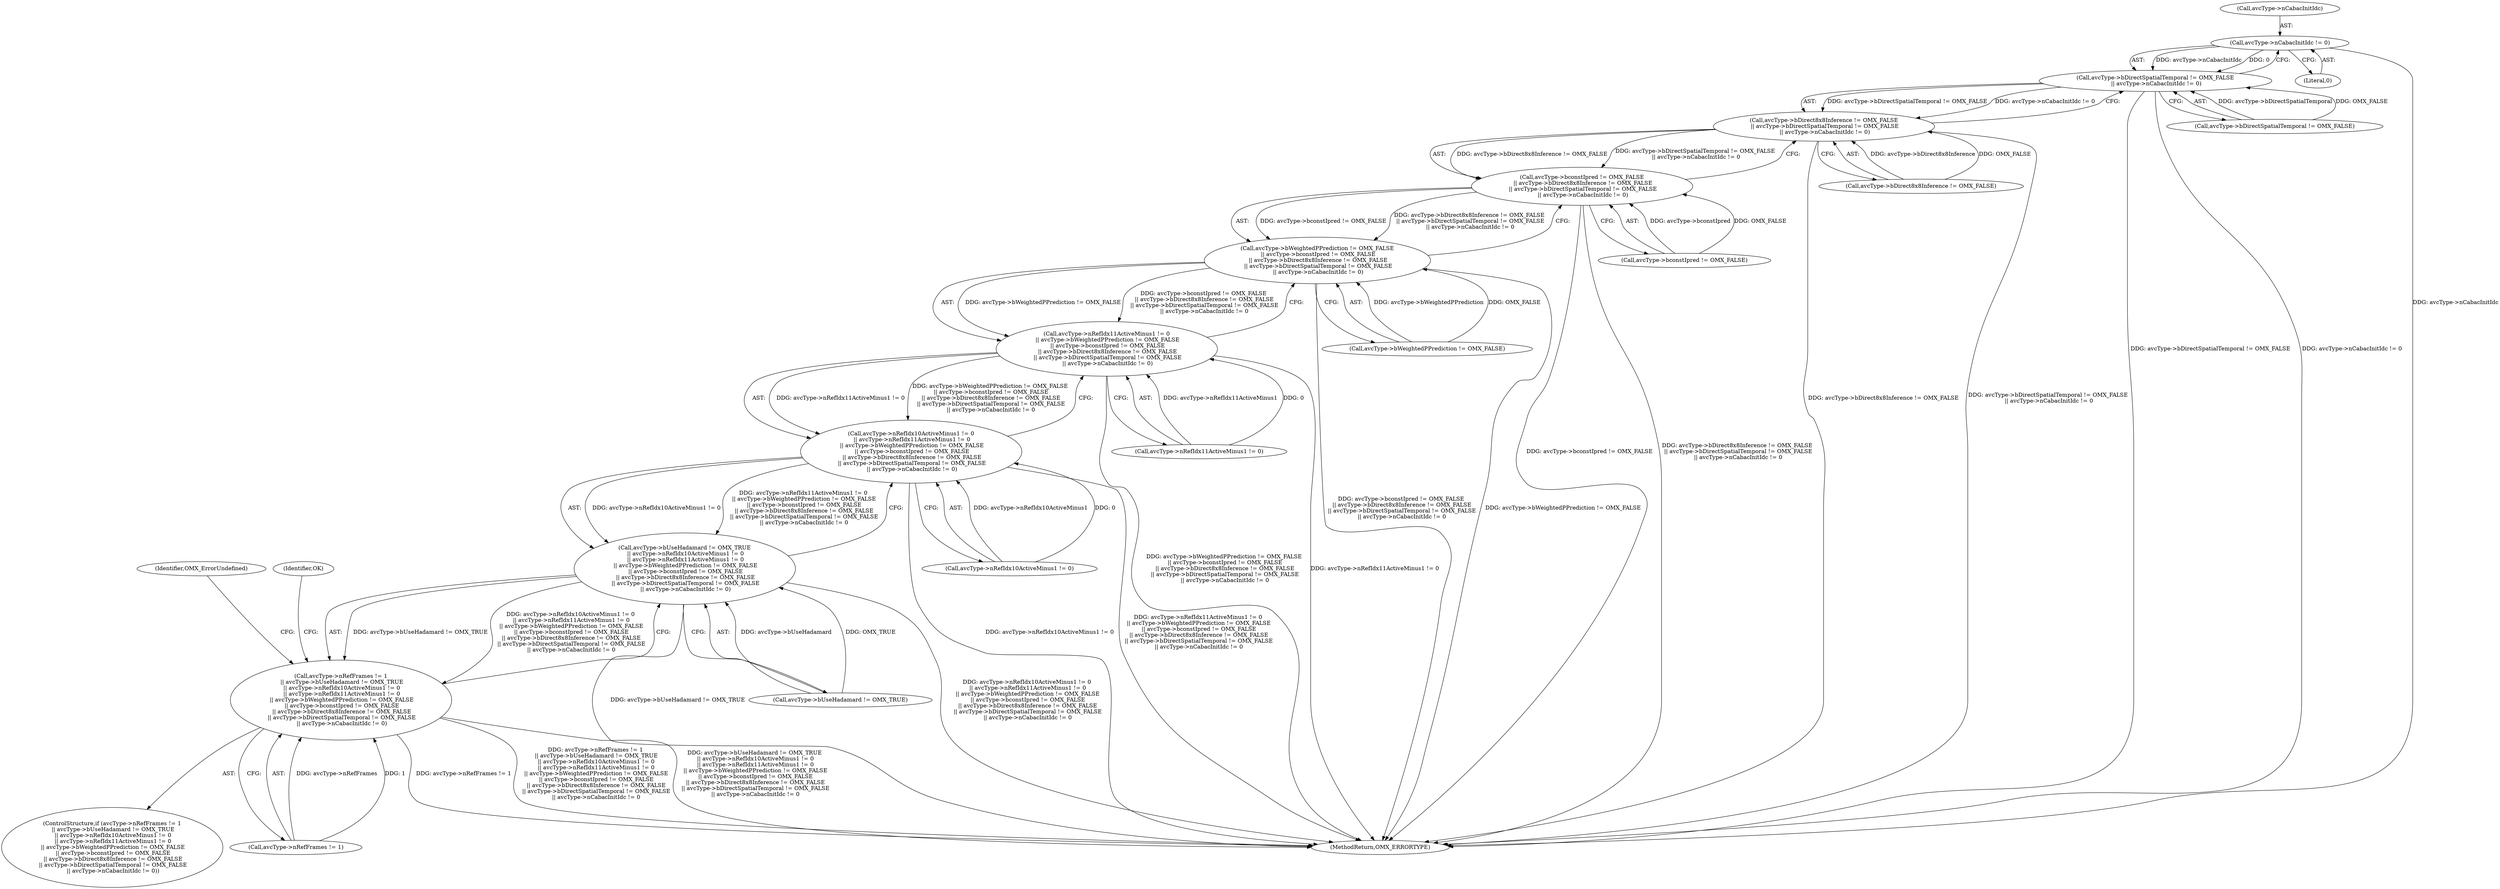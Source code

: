digraph "0_Android_295c883fe3105b19bcd0f9e07d54c6b589fc5bff_15@pointer" {
"1000234" [label="(Call,avcType->nCabacInitIdc != 0)"];
"1000228" [label="(Call,avcType->bDirectSpatialTemporal != OMX_FALSE\n || avcType->nCabacInitIdc != 0)"];
"1000222" [label="(Call,avcType->bDirect8x8Inference != OMX_FALSE\n || avcType->bDirectSpatialTemporal != OMX_FALSE\n || avcType->nCabacInitIdc != 0)"];
"1000216" [label="(Call,avcType->bconstIpred != OMX_FALSE\n || avcType->bDirect8x8Inference != OMX_FALSE\n || avcType->bDirectSpatialTemporal != OMX_FALSE\n || avcType->nCabacInitIdc != 0)"];
"1000210" [label="(Call,avcType->bWeightedPPrediction != OMX_FALSE\n || avcType->bconstIpred != OMX_FALSE\n || avcType->bDirect8x8Inference != OMX_FALSE\n || avcType->bDirectSpatialTemporal != OMX_FALSE\n || avcType->nCabacInitIdc != 0)"];
"1000204" [label="(Call,avcType->nRefIdx11ActiveMinus1 != 0\n || avcType->bWeightedPPrediction != OMX_FALSE\n || avcType->bconstIpred != OMX_FALSE\n || avcType->bDirect8x8Inference != OMX_FALSE\n || avcType->bDirectSpatialTemporal != OMX_FALSE\n || avcType->nCabacInitIdc != 0)"];
"1000198" [label="(Call,avcType->nRefIdx10ActiveMinus1 != 0\n || avcType->nRefIdx11ActiveMinus1 != 0\n || avcType->bWeightedPPrediction != OMX_FALSE\n || avcType->bconstIpred != OMX_FALSE\n || avcType->bDirect8x8Inference != OMX_FALSE\n || avcType->bDirectSpatialTemporal != OMX_FALSE\n || avcType->nCabacInitIdc != 0)"];
"1000192" [label="(Call,avcType->bUseHadamard != OMX_TRUE\n || avcType->nRefIdx10ActiveMinus1 != 0\n || avcType->nRefIdx11ActiveMinus1 != 0\n || avcType->bWeightedPPrediction != OMX_FALSE\n || avcType->bconstIpred != OMX_FALSE\n || avcType->bDirect8x8Inference != OMX_FALSE\n || avcType->bDirectSpatialTemporal != OMX_FALSE\n || avcType->nCabacInitIdc != 0)"];
"1000186" [label="(Call,avcType->nRefFrames != 1\n || avcType->bUseHadamard != OMX_TRUE\n || avcType->nRefIdx10ActiveMinus1 != 0\n || avcType->nRefIdx11ActiveMinus1 != 0\n || avcType->bWeightedPPrediction != OMX_FALSE\n || avcType->bconstIpred != OMX_FALSE\n || avcType->bDirect8x8Inference != OMX_FALSE\n || avcType->bDirectSpatialTemporal != OMX_FALSE\n || avcType->nCabacInitIdc != 0)"];
"1000193" [label="(Call,avcType->bUseHadamard != OMX_TRUE)"];
"1000241" [label="(Identifier,OMX_ErrorUndefined)"];
"1000223" [label="(Call,avcType->bDirect8x8Inference != OMX_FALSE)"];
"1000204" [label="(Call,avcType->nRefIdx11ActiveMinus1 != 0\n || avcType->bWeightedPPrediction != OMX_FALSE\n || avcType->bconstIpred != OMX_FALSE\n || avcType->bDirect8x8Inference != OMX_FALSE\n || avcType->bDirectSpatialTemporal != OMX_FALSE\n || avcType->nCabacInitIdc != 0)"];
"1000228" [label="(Call,avcType->bDirectSpatialTemporal != OMX_FALSE\n || avcType->nCabacInitIdc != 0)"];
"1000185" [label="(ControlStructure,if (avcType->nRefFrames != 1\n || avcType->bUseHadamard != OMX_TRUE\n || avcType->nRefIdx10ActiveMinus1 != 0\n || avcType->nRefIdx11ActiveMinus1 != 0\n || avcType->bWeightedPPrediction != OMX_FALSE\n || avcType->bconstIpred != OMX_FALSE\n || avcType->bDirect8x8Inference != OMX_FALSE\n || avcType->bDirectSpatialTemporal != OMX_FALSE\n || avcType->nCabacInitIdc != 0))"];
"1000211" [label="(Call,avcType->bWeightedPPrediction != OMX_FALSE)"];
"1000187" [label="(Call,avcType->nRefFrames != 1)"];
"1000216" [label="(Call,avcType->bconstIpred != OMX_FALSE\n || avcType->bDirect8x8Inference != OMX_FALSE\n || avcType->bDirectSpatialTemporal != OMX_FALSE\n || avcType->nCabacInitIdc != 0)"];
"1000234" [label="(Call,avcType->nCabacInitIdc != 0)"];
"1000235" [label="(Call,avcType->nCabacInitIdc)"];
"1000198" [label="(Call,avcType->nRefIdx10ActiveMinus1 != 0\n || avcType->nRefIdx11ActiveMinus1 != 0\n || avcType->bWeightedPPrediction != OMX_FALSE\n || avcType->bconstIpred != OMX_FALSE\n || avcType->bDirect8x8Inference != OMX_FALSE\n || avcType->bDirectSpatialTemporal != OMX_FALSE\n || avcType->nCabacInitIdc != 0)"];
"1000238" [label="(Literal,0)"];
"1000199" [label="(Call,avcType->nRefIdx10ActiveMinus1 != 0)"];
"1000205" [label="(Call,avcType->nRefIdx11ActiveMinus1 != 0)"];
"1000261" [label="(MethodReturn,OMX_ERRORTYPE)"];
"1000210" [label="(Call,avcType->bWeightedPPrediction != OMX_FALSE\n || avcType->bconstIpred != OMX_FALSE\n || avcType->bDirect8x8Inference != OMX_FALSE\n || avcType->bDirectSpatialTemporal != OMX_FALSE\n || avcType->nCabacInitIdc != 0)"];
"1000244" [label="(Identifier,OK)"];
"1000229" [label="(Call,avcType->bDirectSpatialTemporal != OMX_FALSE)"];
"1000217" [label="(Call,avcType->bconstIpred != OMX_FALSE)"];
"1000186" [label="(Call,avcType->nRefFrames != 1\n || avcType->bUseHadamard != OMX_TRUE\n || avcType->nRefIdx10ActiveMinus1 != 0\n || avcType->nRefIdx11ActiveMinus1 != 0\n || avcType->bWeightedPPrediction != OMX_FALSE\n || avcType->bconstIpred != OMX_FALSE\n || avcType->bDirect8x8Inference != OMX_FALSE\n || avcType->bDirectSpatialTemporal != OMX_FALSE\n || avcType->nCabacInitIdc != 0)"];
"1000192" [label="(Call,avcType->bUseHadamard != OMX_TRUE\n || avcType->nRefIdx10ActiveMinus1 != 0\n || avcType->nRefIdx11ActiveMinus1 != 0\n || avcType->bWeightedPPrediction != OMX_FALSE\n || avcType->bconstIpred != OMX_FALSE\n || avcType->bDirect8x8Inference != OMX_FALSE\n || avcType->bDirectSpatialTemporal != OMX_FALSE\n || avcType->nCabacInitIdc != 0)"];
"1000222" [label="(Call,avcType->bDirect8x8Inference != OMX_FALSE\n || avcType->bDirectSpatialTemporal != OMX_FALSE\n || avcType->nCabacInitIdc != 0)"];
"1000234" -> "1000228"  [label="AST: "];
"1000234" -> "1000238"  [label="CFG: "];
"1000235" -> "1000234"  [label="AST: "];
"1000238" -> "1000234"  [label="AST: "];
"1000228" -> "1000234"  [label="CFG: "];
"1000234" -> "1000261"  [label="DDG: avcType->nCabacInitIdc"];
"1000234" -> "1000228"  [label="DDG: avcType->nCabacInitIdc"];
"1000234" -> "1000228"  [label="DDG: 0"];
"1000228" -> "1000222"  [label="AST: "];
"1000228" -> "1000229"  [label="CFG: "];
"1000229" -> "1000228"  [label="AST: "];
"1000222" -> "1000228"  [label="CFG: "];
"1000228" -> "1000261"  [label="DDG: avcType->bDirectSpatialTemporal != OMX_FALSE"];
"1000228" -> "1000261"  [label="DDG: avcType->nCabacInitIdc != 0"];
"1000228" -> "1000222"  [label="DDG: avcType->bDirectSpatialTemporal != OMX_FALSE"];
"1000228" -> "1000222"  [label="DDG: avcType->nCabacInitIdc != 0"];
"1000229" -> "1000228"  [label="DDG: avcType->bDirectSpatialTemporal"];
"1000229" -> "1000228"  [label="DDG: OMX_FALSE"];
"1000222" -> "1000216"  [label="AST: "];
"1000222" -> "1000223"  [label="CFG: "];
"1000223" -> "1000222"  [label="AST: "];
"1000216" -> "1000222"  [label="CFG: "];
"1000222" -> "1000261"  [label="DDG: avcType->bDirect8x8Inference != OMX_FALSE"];
"1000222" -> "1000261"  [label="DDG: avcType->bDirectSpatialTemporal != OMX_FALSE\n || avcType->nCabacInitIdc != 0"];
"1000222" -> "1000216"  [label="DDG: avcType->bDirect8x8Inference != OMX_FALSE"];
"1000222" -> "1000216"  [label="DDG: avcType->bDirectSpatialTemporal != OMX_FALSE\n || avcType->nCabacInitIdc != 0"];
"1000223" -> "1000222"  [label="DDG: avcType->bDirect8x8Inference"];
"1000223" -> "1000222"  [label="DDG: OMX_FALSE"];
"1000216" -> "1000210"  [label="AST: "];
"1000216" -> "1000217"  [label="CFG: "];
"1000217" -> "1000216"  [label="AST: "];
"1000210" -> "1000216"  [label="CFG: "];
"1000216" -> "1000261"  [label="DDG: avcType->bconstIpred != OMX_FALSE"];
"1000216" -> "1000261"  [label="DDG: avcType->bDirect8x8Inference != OMX_FALSE\n || avcType->bDirectSpatialTemporal != OMX_FALSE\n || avcType->nCabacInitIdc != 0"];
"1000216" -> "1000210"  [label="DDG: avcType->bconstIpred != OMX_FALSE"];
"1000216" -> "1000210"  [label="DDG: avcType->bDirect8x8Inference != OMX_FALSE\n || avcType->bDirectSpatialTemporal != OMX_FALSE\n || avcType->nCabacInitIdc != 0"];
"1000217" -> "1000216"  [label="DDG: avcType->bconstIpred"];
"1000217" -> "1000216"  [label="DDG: OMX_FALSE"];
"1000210" -> "1000204"  [label="AST: "];
"1000210" -> "1000211"  [label="CFG: "];
"1000211" -> "1000210"  [label="AST: "];
"1000204" -> "1000210"  [label="CFG: "];
"1000210" -> "1000261"  [label="DDG: avcType->bconstIpred != OMX_FALSE\n || avcType->bDirect8x8Inference != OMX_FALSE\n || avcType->bDirectSpatialTemporal != OMX_FALSE\n || avcType->nCabacInitIdc != 0"];
"1000210" -> "1000261"  [label="DDG: avcType->bWeightedPPrediction != OMX_FALSE"];
"1000210" -> "1000204"  [label="DDG: avcType->bWeightedPPrediction != OMX_FALSE"];
"1000210" -> "1000204"  [label="DDG: avcType->bconstIpred != OMX_FALSE\n || avcType->bDirect8x8Inference != OMX_FALSE\n || avcType->bDirectSpatialTemporal != OMX_FALSE\n || avcType->nCabacInitIdc != 0"];
"1000211" -> "1000210"  [label="DDG: avcType->bWeightedPPrediction"];
"1000211" -> "1000210"  [label="DDG: OMX_FALSE"];
"1000204" -> "1000198"  [label="AST: "];
"1000204" -> "1000205"  [label="CFG: "];
"1000205" -> "1000204"  [label="AST: "];
"1000198" -> "1000204"  [label="CFG: "];
"1000204" -> "1000261"  [label="DDG: avcType->bWeightedPPrediction != OMX_FALSE\n || avcType->bconstIpred != OMX_FALSE\n || avcType->bDirect8x8Inference != OMX_FALSE\n || avcType->bDirectSpatialTemporal != OMX_FALSE\n || avcType->nCabacInitIdc != 0"];
"1000204" -> "1000261"  [label="DDG: avcType->nRefIdx11ActiveMinus1 != 0"];
"1000204" -> "1000198"  [label="DDG: avcType->nRefIdx11ActiveMinus1 != 0"];
"1000204" -> "1000198"  [label="DDG: avcType->bWeightedPPrediction != OMX_FALSE\n || avcType->bconstIpred != OMX_FALSE\n || avcType->bDirect8x8Inference != OMX_FALSE\n || avcType->bDirectSpatialTemporal != OMX_FALSE\n || avcType->nCabacInitIdc != 0"];
"1000205" -> "1000204"  [label="DDG: avcType->nRefIdx11ActiveMinus1"];
"1000205" -> "1000204"  [label="DDG: 0"];
"1000198" -> "1000192"  [label="AST: "];
"1000198" -> "1000199"  [label="CFG: "];
"1000199" -> "1000198"  [label="AST: "];
"1000192" -> "1000198"  [label="CFG: "];
"1000198" -> "1000261"  [label="DDG: avcType->nRefIdx10ActiveMinus1 != 0"];
"1000198" -> "1000261"  [label="DDG: avcType->nRefIdx11ActiveMinus1 != 0\n || avcType->bWeightedPPrediction != OMX_FALSE\n || avcType->bconstIpred != OMX_FALSE\n || avcType->bDirect8x8Inference != OMX_FALSE\n || avcType->bDirectSpatialTemporal != OMX_FALSE\n || avcType->nCabacInitIdc != 0"];
"1000198" -> "1000192"  [label="DDG: avcType->nRefIdx10ActiveMinus1 != 0"];
"1000198" -> "1000192"  [label="DDG: avcType->nRefIdx11ActiveMinus1 != 0\n || avcType->bWeightedPPrediction != OMX_FALSE\n || avcType->bconstIpred != OMX_FALSE\n || avcType->bDirect8x8Inference != OMX_FALSE\n || avcType->bDirectSpatialTemporal != OMX_FALSE\n || avcType->nCabacInitIdc != 0"];
"1000199" -> "1000198"  [label="DDG: avcType->nRefIdx10ActiveMinus1"];
"1000199" -> "1000198"  [label="DDG: 0"];
"1000192" -> "1000186"  [label="AST: "];
"1000192" -> "1000193"  [label="CFG: "];
"1000193" -> "1000192"  [label="AST: "];
"1000186" -> "1000192"  [label="CFG: "];
"1000192" -> "1000261"  [label="DDG: avcType->bUseHadamard != OMX_TRUE"];
"1000192" -> "1000261"  [label="DDG: avcType->nRefIdx10ActiveMinus1 != 0\n || avcType->nRefIdx11ActiveMinus1 != 0\n || avcType->bWeightedPPrediction != OMX_FALSE\n || avcType->bconstIpred != OMX_FALSE\n || avcType->bDirect8x8Inference != OMX_FALSE\n || avcType->bDirectSpatialTemporal != OMX_FALSE\n || avcType->nCabacInitIdc != 0"];
"1000192" -> "1000186"  [label="DDG: avcType->bUseHadamard != OMX_TRUE"];
"1000192" -> "1000186"  [label="DDG: avcType->nRefIdx10ActiveMinus1 != 0\n || avcType->nRefIdx11ActiveMinus1 != 0\n || avcType->bWeightedPPrediction != OMX_FALSE\n || avcType->bconstIpred != OMX_FALSE\n || avcType->bDirect8x8Inference != OMX_FALSE\n || avcType->bDirectSpatialTemporal != OMX_FALSE\n || avcType->nCabacInitIdc != 0"];
"1000193" -> "1000192"  [label="DDG: avcType->bUseHadamard"];
"1000193" -> "1000192"  [label="DDG: OMX_TRUE"];
"1000186" -> "1000185"  [label="AST: "];
"1000186" -> "1000187"  [label="CFG: "];
"1000187" -> "1000186"  [label="AST: "];
"1000241" -> "1000186"  [label="CFG: "];
"1000244" -> "1000186"  [label="CFG: "];
"1000186" -> "1000261"  [label="DDG: avcType->nRefFrames != 1"];
"1000186" -> "1000261"  [label="DDG: avcType->nRefFrames != 1\n || avcType->bUseHadamard != OMX_TRUE\n || avcType->nRefIdx10ActiveMinus1 != 0\n || avcType->nRefIdx11ActiveMinus1 != 0\n || avcType->bWeightedPPrediction != OMX_FALSE\n || avcType->bconstIpred != OMX_FALSE\n || avcType->bDirect8x8Inference != OMX_FALSE\n || avcType->bDirectSpatialTemporal != OMX_FALSE\n || avcType->nCabacInitIdc != 0"];
"1000186" -> "1000261"  [label="DDG: avcType->bUseHadamard != OMX_TRUE\n || avcType->nRefIdx10ActiveMinus1 != 0\n || avcType->nRefIdx11ActiveMinus1 != 0\n || avcType->bWeightedPPrediction != OMX_FALSE\n || avcType->bconstIpred != OMX_FALSE\n || avcType->bDirect8x8Inference != OMX_FALSE\n || avcType->bDirectSpatialTemporal != OMX_FALSE\n || avcType->nCabacInitIdc != 0"];
"1000187" -> "1000186"  [label="DDG: avcType->nRefFrames"];
"1000187" -> "1000186"  [label="DDG: 1"];
}
